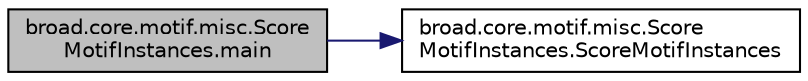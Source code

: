 digraph "broad.core.motif.misc.ScoreMotifInstances.main"
{
  edge [fontname="Helvetica",fontsize="10",labelfontname="Helvetica",labelfontsize="10"];
  node [fontname="Helvetica",fontsize="10",shape=record];
  rankdir="LR";
  Node1 [label="broad.core.motif.misc.Score\lMotifInstances.main",height=0.2,width=0.4,color="black", fillcolor="grey75", style="filled" fontcolor="black"];
  Node1 -> Node2 [color="midnightblue",fontsize="10",style="solid",fontname="Helvetica"];
  Node2 [label="broad.core.motif.misc.Score\lMotifInstances.ScoreMotifInstances",height=0.2,width=0.4,color="black", fillcolor="white", style="filled",URL="$classbroad_1_1core_1_1motif_1_1misc_1_1_score_motif_instances.html#ab64429e0578bbb80408fac9c5359a830"];
}
